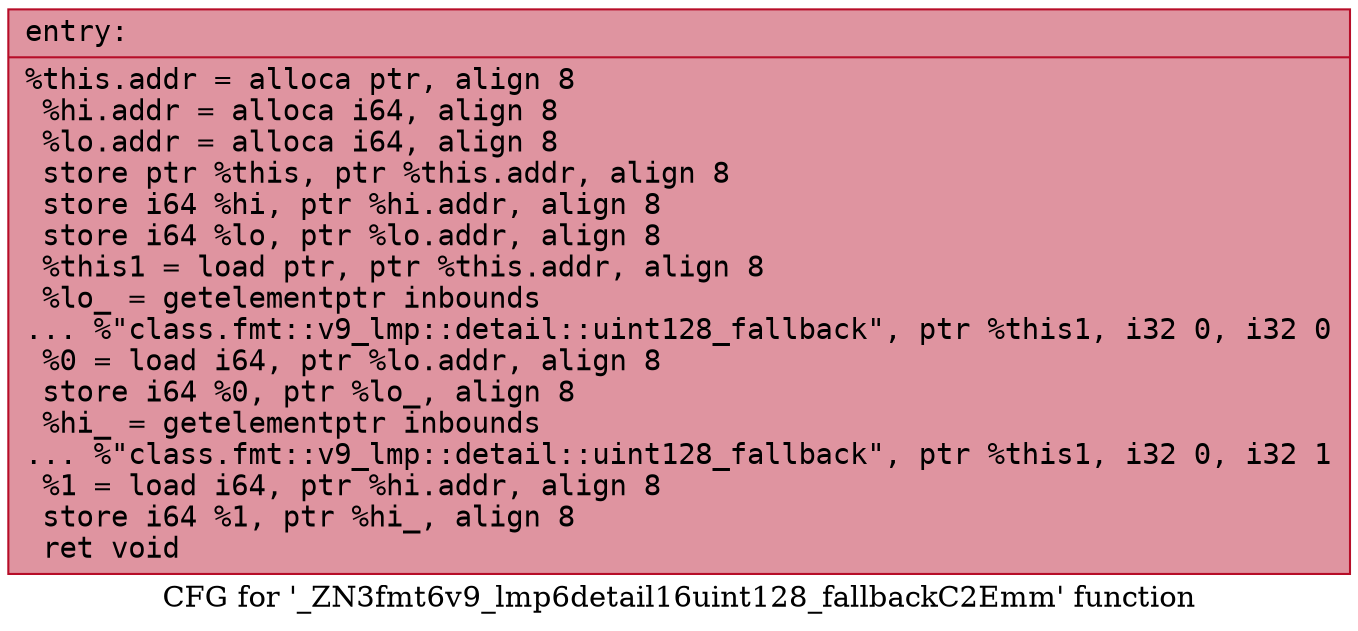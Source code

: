 digraph "CFG for '_ZN3fmt6v9_lmp6detail16uint128_fallbackC2Emm' function" {
	label="CFG for '_ZN3fmt6v9_lmp6detail16uint128_fallbackC2Emm' function";

	Node0x55fec2fec0e0 [shape=record,color="#b70d28ff", style=filled, fillcolor="#b70d2870" fontname="Courier",label="{entry:\l|  %this.addr = alloca ptr, align 8\l  %hi.addr = alloca i64, align 8\l  %lo.addr = alloca i64, align 8\l  store ptr %this, ptr %this.addr, align 8\l  store i64 %hi, ptr %hi.addr, align 8\l  store i64 %lo, ptr %lo.addr, align 8\l  %this1 = load ptr, ptr %this.addr, align 8\l  %lo_ = getelementptr inbounds\l... %\"class.fmt::v9_lmp::detail::uint128_fallback\", ptr %this1, i32 0, i32 0\l  %0 = load i64, ptr %lo.addr, align 8\l  store i64 %0, ptr %lo_, align 8\l  %hi_ = getelementptr inbounds\l... %\"class.fmt::v9_lmp::detail::uint128_fallback\", ptr %this1, i32 0, i32 1\l  %1 = load i64, ptr %hi.addr, align 8\l  store i64 %1, ptr %hi_, align 8\l  ret void\l}"];
}
